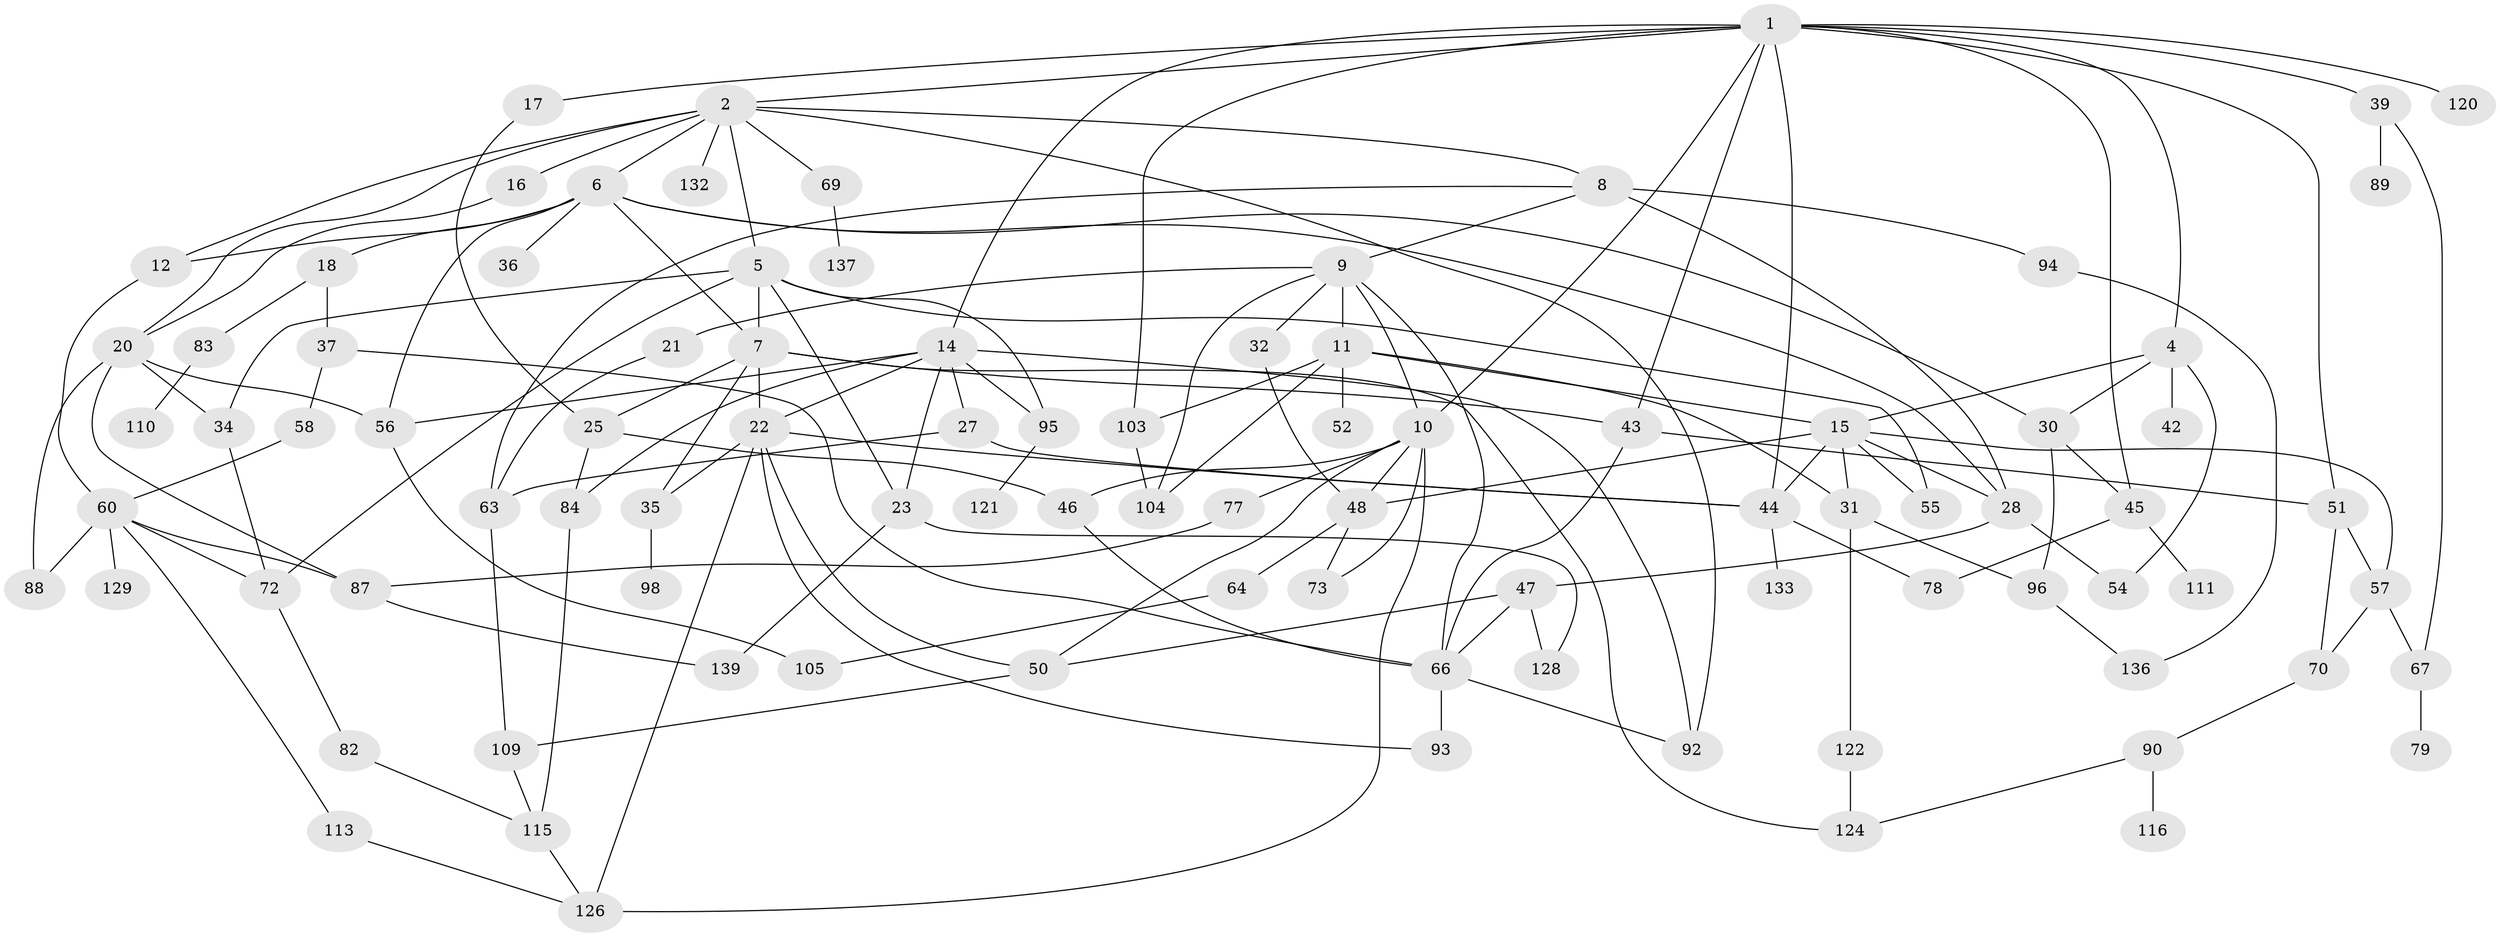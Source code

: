 // original degree distribution, {8: 0.014388489208633094, 6: 0.050359712230215826, 4: 0.19424460431654678, 5: 0.050359712230215826, 7: 0.007194244604316547, 2: 0.2949640287769784, 3: 0.23741007194244604, 1: 0.1510791366906475}
// Generated by graph-tools (version 1.1) at 2025/10/02/27/25 16:10:55]
// undirected, 92 vertices, 158 edges
graph export_dot {
graph [start="1"]
  node [color=gray90,style=filled];
  1 [super="+13"];
  2 [super="+3"];
  4 [super="+71"];
  5 [super="+40"];
  6 [super="+19"];
  7 [super="+117"];
  8 [super="+26"];
  9 [super="+29"];
  10 [super="+59"];
  11 [super="+75"];
  12 [super="+24"];
  14 [super="+119"];
  15 [super="+135"];
  16;
  17;
  18;
  20 [super="+68"];
  21 [super="+41"];
  22 [super="+106"];
  23 [super="+49"];
  25 [super="+62"];
  27 [super="+80"];
  28 [super="+131"];
  30 [super="+123"];
  31 [super="+33"];
  32;
  34 [super="+86"];
  35 [super="+38"];
  36;
  37 [super="+74"];
  39;
  42;
  43 [super="+81"];
  44 [super="+102"];
  45 [super="+65"];
  46;
  47;
  48;
  50 [super="+100"];
  51 [super="+53"];
  52;
  54;
  55;
  56 [super="+114"];
  57 [super="+99"];
  58;
  60 [super="+61"];
  63;
  64 [super="+76"];
  66 [super="+108"];
  67;
  69 [super="+101"];
  70 [super="+127"];
  72;
  73;
  77;
  78;
  79;
  82;
  83 [super="+85"];
  84 [super="+107"];
  87 [super="+91"];
  88;
  89;
  90 [super="+130"];
  92;
  93 [super="+97"];
  94;
  95 [super="+125"];
  96 [super="+138"];
  98;
  103 [super="+118"];
  104;
  105;
  109 [super="+112"];
  110;
  111;
  113;
  115 [super="+134"];
  116;
  120;
  121;
  122;
  124;
  126;
  128;
  129;
  132;
  133;
  136;
  137;
  139;
  1 -- 2;
  1 -- 4;
  1 -- 10;
  1 -- 17;
  1 -- 39;
  1 -- 103;
  1 -- 120;
  1 -- 51;
  1 -- 45;
  1 -- 14;
  1 -- 44;
  1 -- 43;
  2 -- 5;
  2 -- 12;
  2 -- 92;
  2 -- 132;
  2 -- 16;
  2 -- 20;
  2 -- 69;
  2 -- 6;
  2 -- 8;
  4 -- 30;
  4 -- 42;
  4 -- 54;
  4 -- 15;
  5 -- 7;
  5 -- 23;
  5 -- 34;
  5 -- 72;
  5 -- 55;
  5 -- 95;
  6 -- 18;
  6 -- 56;
  6 -- 36;
  6 -- 7;
  6 -- 28;
  6 -- 12;
  6 -- 30;
  7 -- 22;
  7 -- 43;
  7 -- 124;
  7 -- 25;
  7 -- 35;
  8 -- 9;
  8 -- 94;
  8 -- 63;
  8 -- 28;
  9 -- 11;
  9 -- 21;
  9 -- 32;
  9 -- 104;
  9 -- 66;
  9 -- 10;
  10 -- 46;
  10 -- 77;
  10 -- 73;
  10 -- 48;
  10 -- 126;
  10 -- 50;
  11 -- 15;
  11 -- 31;
  11 -- 52;
  11 -- 104;
  11 -- 103;
  12 -- 60;
  14 -- 27;
  14 -- 23;
  14 -- 84;
  14 -- 22;
  14 -- 56;
  14 -- 92;
  14 -- 95;
  15 -- 28;
  15 -- 44;
  15 -- 48;
  15 -- 57;
  15 -- 55;
  15 -- 31;
  16 -- 20;
  17 -- 25;
  18 -- 37;
  18 -- 83;
  20 -- 34;
  20 -- 88;
  20 -- 87;
  20 -- 56;
  21 -- 63;
  22 -- 35;
  22 -- 44;
  22 -- 50;
  22 -- 93;
  22 -- 126;
  23 -- 139;
  23 -- 128;
  25 -- 84;
  25 -- 46;
  27 -- 63;
  27 -- 44;
  28 -- 47;
  28 -- 54;
  30 -- 96;
  30 -- 45;
  31 -- 96;
  31 -- 122;
  32 -- 48;
  34 -- 72;
  35 -- 98;
  37 -- 58;
  37 -- 66;
  39 -- 67;
  39 -- 89;
  43 -- 51;
  43 -- 66;
  44 -- 133;
  44 -- 78;
  45 -- 78;
  45 -- 111;
  46 -- 66;
  47 -- 50;
  47 -- 128;
  47 -- 66;
  48 -- 64;
  48 -- 73;
  50 -- 109;
  51 -- 57;
  51 -- 70;
  56 -- 105;
  57 -- 67;
  57 -- 70;
  58 -- 60;
  60 -- 87;
  60 -- 88;
  60 -- 113;
  60 -- 129;
  60 -- 72;
  63 -- 109;
  64 -- 105;
  66 -- 92;
  66 -- 93;
  67 -- 79;
  69 -- 137;
  70 -- 90;
  72 -- 82;
  77 -- 87;
  82 -- 115;
  83 -- 110;
  84 -- 115;
  87 -- 139;
  90 -- 116;
  90 -- 124;
  94 -- 136;
  95 -- 121;
  96 -- 136;
  103 -- 104;
  109 -- 115;
  113 -- 126;
  115 -- 126;
  122 -- 124;
}
